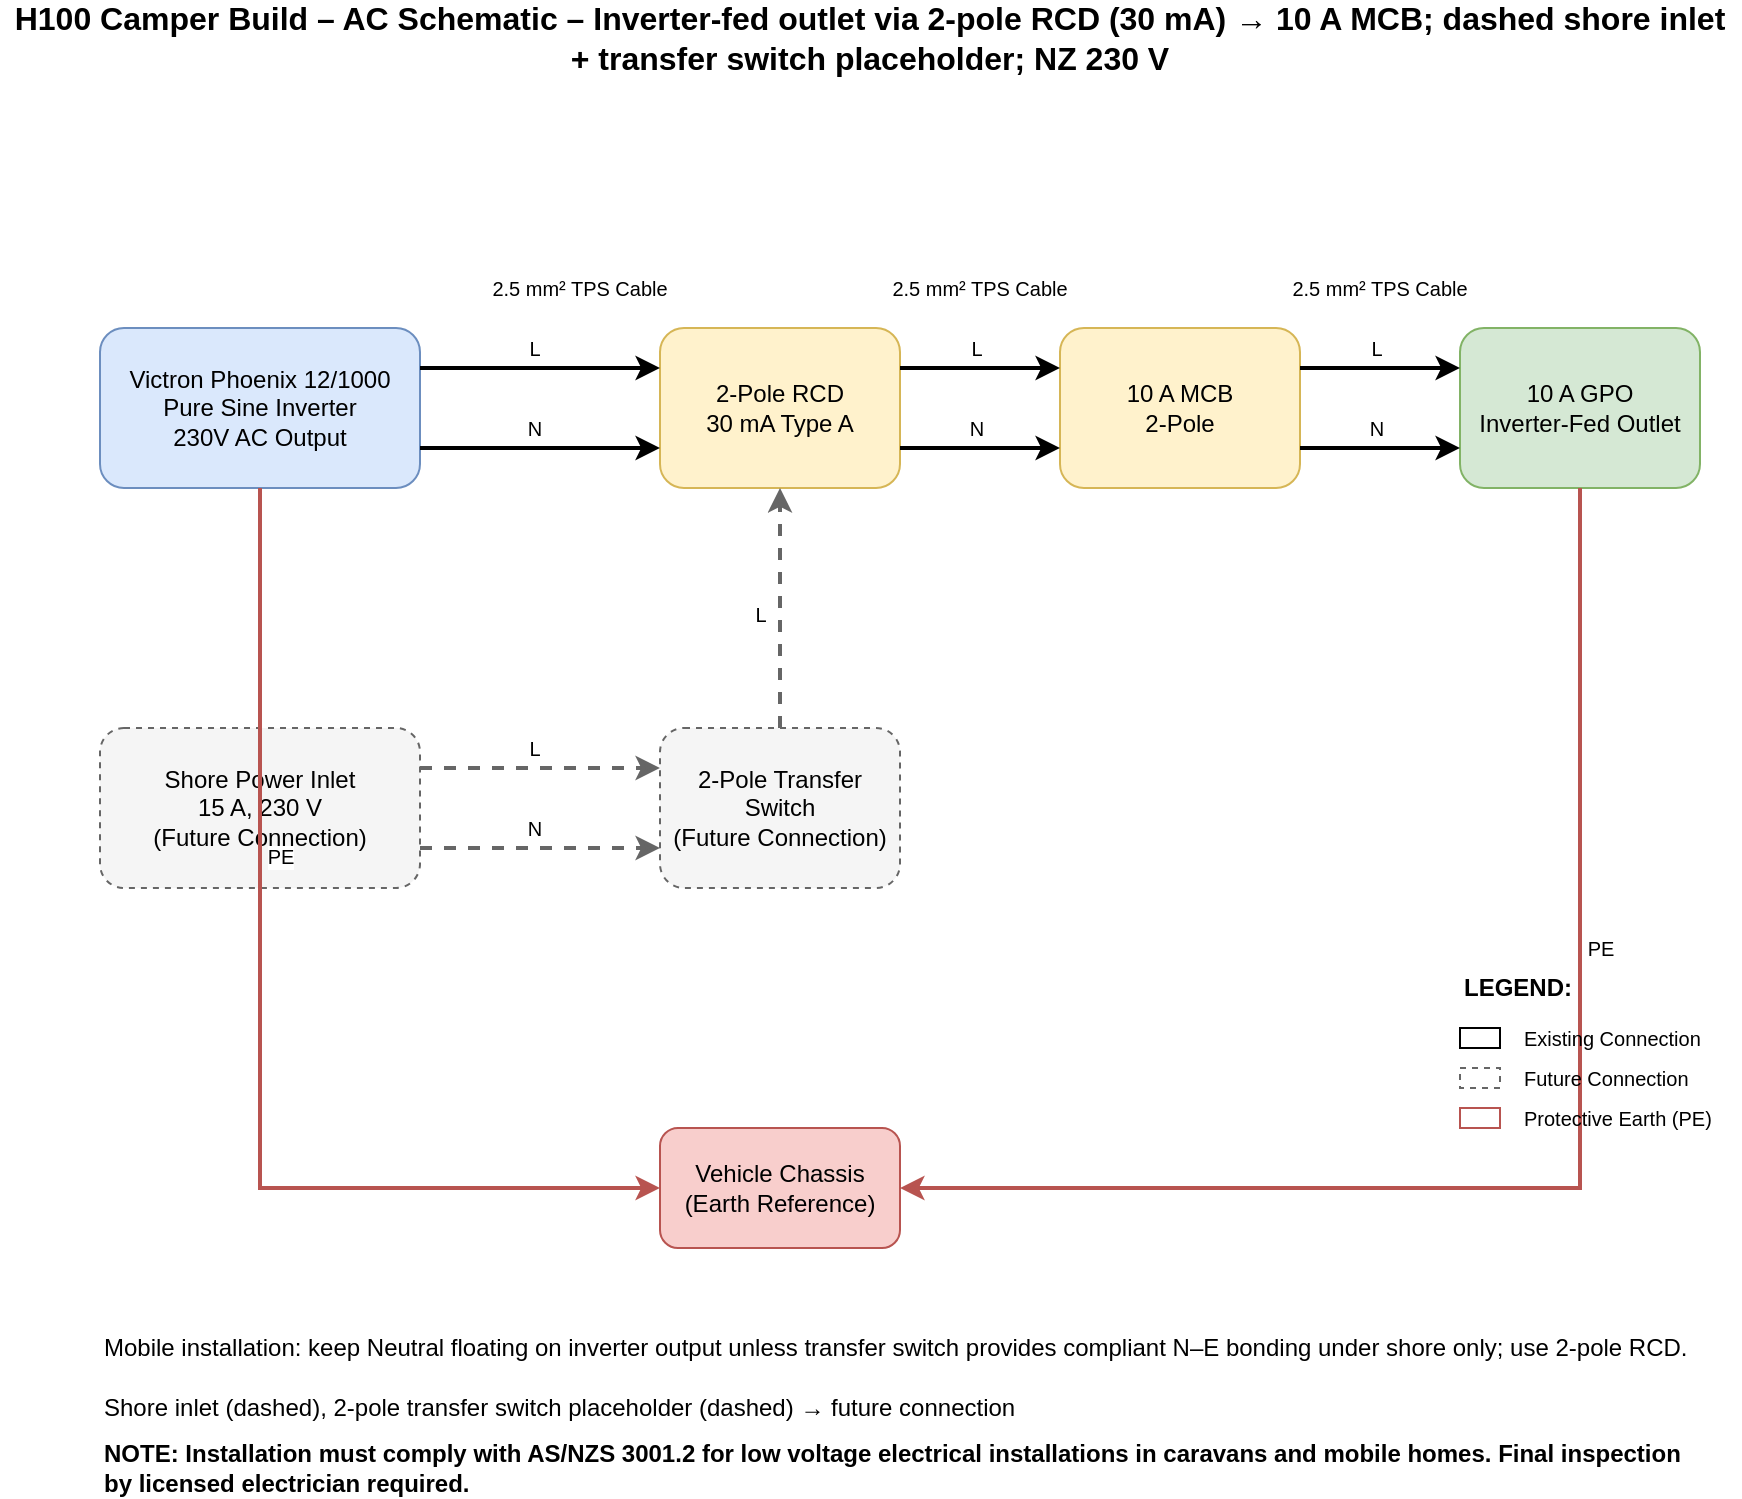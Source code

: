 <mxfile version="15.8.6" type="device">
  <diagram id="ac_schematic_diagram" name="AC Schematic">
    <mxGraphModel dx="1422" dy="798" grid="1" gridSize="10" guides="1" tooltips="1" connect="1" arrows="1" fold="1" page="1" pageScale="1" pageWidth="1169" pageHeight="827" background="#ffffff" math="0" shadow="0">
      <root>
        <mxCell id="0" />
        <mxCell id="1" parent="0" />
        
        <!-- Title Block -->
        <mxCell id="title_block" value="H100 Camper Build – AC Schematic – Inverter-fed outlet via 2-pole RCD (30 mA) → 10 A MCB; dashed shore inlet + transfer switch placeholder; NZ 230 V" style="text;html=1;strokeColor=none;fillColor=none;align=center;verticalAlign=middle;whiteSpace=wrap;rounded=0;fontSize=16;fontStyle=1" vertex="1" parent="1">
          <mxGeometry x="150" y="40" width="870" height="30" as="geometry" />
        </mxCell>
        
        <!-- Inverter -->
        <mxCell id="inverter" value="Victron Phoenix 12/1000&#xa;Pure Sine Inverter&#xa;230V AC Output" style="rounded=1;whiteSpace=wrap;html=1;fillColor=#dae8fc;strokeColor=#6c8ebf;align=center;fontSize=12;" vertex="1" parent="1">
          <mxGeometry x="200" y="200" width="160" height="80" as="geometry" />
        </mxCell>
        
        <!-- RCD -->
        <mxCell id="rcd" value="2-Pole RCD&#xa;30 mA Type A" style="rounded=1;whiteSpace=wrap;html=1;fillColor=#fff2cc;strokeColor=#d6b656;align=center;fontSize=12;" vertex="1" parent="1">
          <mxGeometry x="480" y="200" width="120" height="80" as="geometry" />
        </mxCell>
        
        <!-- MCB -->
        <mxCell id="mcb" value="10 A MCB&#xa;2-Pole" style="rounded=1;whiteSpace=wrap;html=1;fillColor=#fff2cc;strokeColor=#d6b656;align=center;fontSize=12;" vertex="1" parent="1">
          <mxGeometry x="680" y="200" width="120" height="80" as="geometry" />
        </mxCell>
        
        <!-- Outlet -->
        <mxCell id="outlet" value="10 A GPO&#xa;Inverter-Fed Outlet" style="rounded=1;whiteSpace=wrap;html=1;fillColor=#d5e8d4;strokeColor=#82b366;align=center;fontSize=12;" vertex="1" parent="1">
          <mxGeometry x="880" y="200" width="120" height="80" as="geometry" />
        </mxCell>
        
        <!-- Shore Power Inlet (Dashed) -->
        <mxCell id="shore_inlet" value="Shore Power Inlet&#xa;15 A, 230 V&#xa;(Future Connection)" style="rounded=1;whiteSpace=wrap;html=1;fillColor=#f5f5f5;strokeColor=#666666;align=center;fontSize=12;dashed=1;" vertex="1" parent="1">
          <mxGeometry x="200" y="400" width="160" height="80" as="geometry" />
        </mxCell>
        
        <!-- Transfer Switch (Dashed) -->
        <mxCell id="transfer_switch" value="2-Pole Transfer Switch&#xa;(Future Connection)" style="rounded=1;whiteSpace=wrap;html=1;fillColor=#f5f5f5;strokeColor=#666666;align=center;fontSize=12;dashed=1;" vertex="1" parent="1">
          <mxGeometry x="480" y="400" width="120" height="80" as="geometry" />
        </mxCell>
        
        <!-- Vehicle Chassis -->
        <mxCell id="chassis" value="Vehicle Chassis&#xa;(Earth Reference)" style="rounded=1;whiteSpace=wrap;html=1;fillColor=#f8cecc;strokeColor=#b85450;align=center;fontSize=12;" vertex="1" parent="1">
          <mxGeometry x="480" y="600" width="120" height="60" as="geometry" />
        </mxCell>
        
        <!-- Connections - Inverter to RCD -->
        <mxCell id="inv_to_rcd_l" value="L" style="endArrow=classic;html=1;rounded=0;exitX=1;exitY=0.25;exitDx=0;exitDy=0;entryX=0;entryY=0.25;entryDx=0;entryDy=0;strokeWidth=2;fillColor=#dae8fc;strokeColor=#000000;fontSize=10;" edge="1" parent="1" source="inverter" target="rcd">
          <mxGeometry x="-0.053" y="10" width="50" height="50" relative="1" as="geometry">
            <mxPoint x="380" y="220" as="sourcePoint" />
            <mxPoint x="430" y="170" as="targetPoint" />
            <mxPoint as="offset" />
          </mxGeometry>
        </mxCell>
        <mxCell id="inv_to_rcd_n" value="N" style="endArrow=classic;html=1;rounded=0;exitX=1;exitY=0.75;exitDx=0;exitDy=0;entryX=0;entryY=0.75;entryDx=0;entryDy=0;strokeWidth=2;fillColor=#dae8fc;strokeColor=#000000;fontSize=10;" edge="1" parent="1" source="inverter" target="rcd">
          <mxGeometry x="-0.053" y="10" width="50" height="50" relative="1" as="geometry">
            <mxPoint x="370" y="230" as="sourcePoint" />
            <mxPoint x="490" y="230" as="targetPoint" />
            <mxPoint as="offset" />
          </mxGeometry>
        </mxCell>
        <mxCell id="cable_label_1" value="2.5 mm² TPS Cable" style="text;html=1;strokeColor=none;fillColor=none;align=center;verticalAlign=middle;whiteSpace=wrap;rounded=0;fontSize=10;" vertex="1" parent="1">
          <mxGeometry x="390" y="170" width="100" height="20" as="geometry" />
        </mxCell>
        
        <!-- Connections - RCD to MCB -->
        <mxCell id="rcd_to_mcb_l" value="L" style="endArrow=classic;html=1;rounded=0;exitX=1;exitY=0.25;exitDx=0;exitDy=0;entryX=0;entryY=0.25;entryDx=0;entryDy=0;strokeWidth=2;fillColor=#dae8fc;strokeColor=#000000;fontSize=10;" edge="1" parent="1" source="rcd" target="mcb">
          <mxGeometry x="-0.053" y="10" width="50" height="50" relative="1" as="geometry">
            <mxPoint x="600" y="220" as="sourcePoint" />
            <mxPoint x="680" y="220" as="targetPoint" />
            <mxPoint as="offset" />
          </mxGeometry>
        </mxCell>
        <mxCell id="rcd_to_mcb_n" value="N" style="endArrow=classic;html=1;rounded=0;exitX=1;exitY=0.75;exitDx=0;exitDy=0;entryX=0;entryY=0.75;entryDx=0;entryDy=0;strokeWidth=2;fillColor=#dae8fc;strokeColor=#000000;fontSize=10;" edge="1" parent="1" source="rcd" target="mcb">
          <mxGeometry x="-0.053" y="10" width="50" height="50" relative="1" as="geometry">
            <mxPoint x="600" y="260" as="sourcePoint" />
            <mxPoint x="680" y="260" as="targetPoint" />
            <mxPoint as="offset" />
          </mxGeometry>
        </mxCell>
        <mxCell id="cable_label_2" value="2.5 mm² TPS Cable" style="text;html=1;strokeColor=none;fillColor=none;align=center;verticalAlign=middle;whiteSpace=wrap;rounded=0;fontSize=10;" vertex="1" parent="1">
          <mxGeometry x="590" y="170" width="100" height="20" as="geometry" />
        </mxCell>
        
        <!-- Connections - MCB to Outlet -->
        <mxCell id="mcb_to_outlet_l" value="L" style="endArrow=classic;html=1;rounded=0;exitX=1;exitY=0.25;exitDx=0;exitDy=0;entryX=0;entryY=0.25;entryDx=0;entryDy=0;strokeWidth=2;fillColor=#dae8fc;strokeColor=#000000;fontSize=10;" edge="1" parent="1" source="mcb" target="outlet">
          <mxGeometry x="-0.053" y="10" width="50" height="50" relative="1" as="geometry">
            <mxPoint x="800" y="220" as="sourcePoint" />
            <mxPoint x="880" y="220" as="targetPoint" />
            <mxPoint as="offset" />
          </mxGeometry>
        </mxCell>
        <mxCell id="mcb_to_outlet_n" value="N" style="endArrow=classic;html=1;rounded=0;exitX=1;exitY=0.75;exitDx=0;exitDy=0;entryX=0;entryY=0.75;entryDx=0;entryDy=0;strokeWidth=2;fillColor=#dae8fc;strokeColor=#000000;fontSize=10;" edge="1" parent="1" source="mcb" target="outlet">
          <mxGeometry x="-0.053" y="10" width="50" height="50" relative="1" as="geometry">
            <mxPoint x="800" y="260" as="sourcePoint" />
            <mxPoint x="880" y="260" as="targetPoint" />
            <mxPoint as="offset" />
          </mxGeometry>
        </mxCell>
        <mxCell id="cable_label_3" value="2.5 mm² TPS Cable" style="text;html=1;strokeColor=none;fillColor=none;align=center;verticalAlign=middle;whiteSpace=wrap;rounded=0;fontSize=10;" vertex="1" parent="1">
          <mxGeometry x="790" y="170" width="100" height="20" as="geometry" />
        </mxCell>
        
        <!-- Earth Connections -->
        <mxCell id="earth_inv_to_chassis" value="PE" style="endArrow=classic;html=1;rounded=0;exitX=0.5;exitY=1;exitDx=0;exitDy=0;entryX=0;entryY=0.5;entryDx=0;entryDy=0;strokeWidth=2;fillColor=#f8cecc;strokeColor=#b85450;fontSize=10;" edge="1" parent="1" source="inverter" target="chassis">
          <mxGeometry x="-0.333" y="10" width="50" height="50" relative="1" as="geometry">
            <mxPoint x="280" y="290" as="sourcePoint" />
            <mxPoint x="280" y="630" as="targetPoint" />
            <Array as="points">
              <mxPoint x="280" y="630" />
            </Array>
            <mxPoint as="offset" />
          </mxGeometry>
        </mxCell>
        <mxCell id="earth_outlet_to_chassis" value="PE" style="endArrow=classic;html=1;rounded=0;exitX=0.5;exitY=1;exitDx=0;exitDy=0;entryX=1;entryY=0.5;entryDx=0;entryDy=0;strokeWidth=2;fillColor=#f8cecc;strokeColor=#b85450;fontSize=10;" edge="1" parent="1" source="outlet" target="chassis">
          <mxGeometry x="-0.333" y="10" width="50" height="50" relative="1" as="geometry">
            <mxPoint x="940" y="290" as="sourcePoint" />
            <mxPoint x="940" y="630" as="targetPoint" />
            <Array as="points">
              <mxPoint x="940" y="630" />
            </Array>
            <mxPoint as="offset" />
          </mxGeometry>
        </mxCell>
        
        <!-- Shore Power to Transfer Switch (Dashed) -->
        <mxCell id="shore_to_transfer_l" value="L" style="endArrow=classic;html=1;rounded=0;exitX=1;exitY=0.25;exitDx=0;exitDy=0;entryX=0;entryY=0.25;entryDx=0;entryDy=0;strokeWidth=2;fillColor=#f5f5f5;strokeColor=#666666;fontSize=10;dashed=1;" edge="1" parent="1" source="shore_inlet" target="transfer_switch">
          <mxGeometry x="-0.053" y="10" width="50" height="50" relative="1" as="geometry">
            <mxPoint x="370" y="420" as="sourcePoint" />
            <mxPoint x="490" y="420" as="targetPoint" />
            <mxPoint as="offset" />
          </mxGeometry>
        </mxCell>
        <mxCell id="shore_to_transfer_n" value="N" style="endArrow=classic;html=1;rounded=0;exitX=1;exitY=0.75;exitDx=0;exitDy=0;entryX=0;entryY=0.75;entryDx=0;entryDy=0;strokeWidth=2;fillColor=#f5f5f5;strokeColor=#666666;fontSize=10;dashed=1;" edge="1" parent="1" source="shore_inlet" target="transfer_switch">
          <mxGeometry x="-0.053" y="10" width="50" height="50" relative="1" as="geometry">
            <mxPoint x="370" y="460" as="sourcePoint" />
            <mxPoint x="490" y="460" as="targetPoint" />
            <mxPoint as="offset" />
          </mxGeometry>
        </mxCell>
        
        <!-- Transfer Switch to RCD (Dashed) -->
        <mxCell id="transfer_to_rcd_l" value="L" style="endArrow=classic;html=1;rounded=0;exitX=0.5;exitY=0;exitDx=0;exitDy=0;entryX=0.5;entryY=1;entryDx=0;entryDy=0;strokeWidth=2;fillColor=#f5f5f5;strokeColor=#666666;fontSize=10;dashed=1;" edge="1" parent="1" source="transfer_switch" target="rcd">
          <mxGeometry x="-0.053" y="10" width="50" height="50" relative="1" as="geometry">
            <mxPoint x="540" y="390" as="sourcePoint" />
            <mxPoint x="540" y="290" as="targetPoint" />
            <mxPoint as="offset" />
          </mxGeometry>
        </mxCell>
        
        <!-- Notes -->
        <mxCell id="note_1" value="Mobile installation: keep Neutral floating on inverter output unless transfer switch provides compliant N–E bonding under shore only; use 2-pole RCD." style="text;html=1;strokeColor=none;fillColor=none;align=left;verticalAlign=middle;whiteSpace=wrap;rounded=0;fontSize=12;" vertex="1" parent="1">
          <mxGeometry x="200" y="700" width="800" height="20" as="geometry" />
        </mxCell>
        <mxCell id="note_2" value="Shore inlet (dashed), 2-pole transfer switch placeholder (dashed) → future connection" style="text;html=1;strokeColor=none;fillColor=none;align=left;verticalAlign=middle;whiteSpace=wrap;rounded=0;fontSize=12;" vertex="1" parent="1">
          <mxGeometry x="200" y="730" width="800" height="20" as="geometry" />
        </mxCell>
        <mxCell id="note_3" value="NOTE: Installation must comply with AS/NZS 3001.2 for low voltage electrical installations in caravans and mobile homes. Final inspection by licensed electrician required." style="text;html=1;strokeColor=none;fillColor=none;align=left;verticalAlign=middle;whiteSpace=wrap;rounded=0;fontSize=12;fontStyle=1" vertex="1" parent="1">
          <mxGeometry x="200" y="760" width="800" height="20" as="geometry" />
        </mxCell>
        
        <!-- Legend -->
        <mxCell id="legend_title" value="LEGEND:" style="text;html=1;strokeColor=none;fillColor=none;align=left;verticalAlign=middle;whiteSpace=wrap;rounded=0;fontSize=12;fontStyle=1" vertex="1" parent="1">
          <mxGeometry x="880" y="520" width="100" height="20" as="geometry" />
        </mxCell>
        <mxCell id="legend_1" value="" style="rounded=0;whiteSpace=wrap;html=1;fillColor=none;strokeColor=#000000;" vertex="1" parent="1">
          <mxGeometry x="880" y="550" width="20" height="10" as="geometry" />
        </mxCell>
        <mxCell id="legend_1_text" value="Existing Connection" style="text;html=1;strokeColor=none;fillColor=none;align=left;verticalAlign=middle;whiteSpace=wrap;rounded=0;fontSize=10;" vertex="1" parent="1">
          <mxGeometry x="910" y="545" width="100" height="20" as="geometry" />
        </mxCell>
        <mxCell id="legend_2" value="" style="rounded=0;whiteSpace=wrap;html=1;fillColor=none;strokeColor=#666666;dashed=1;" vertex="1" parent="1">
          <mxGeometry x="880" y="570" width="20" height="10" as="geometry" />
        </mxCell>
        <mxCell id="legend_2_text" value="Future Connection" style="text;html=1;strokeColor=none;fillColor=none;align=left;verticalAlign=middle;whiteSpace=wrap;rounded=0;fontSize=10;" vertex="1" parent="1">
          <mxGeometry x="910" y="565" width="100" height="20" as="geometry" />
        </mxCell>
        <mxCell id="legend_3" value="" style="rounded=0;whiteSpace=wrap;html=1;fillColor=none;strokeColor=#b85450;" vertex="1" parent="1">
          <mxGeometry x="880" y="590" width="20" height="10" as="geometry" />
        </mxCell>
        <mxCell id="legend_3_text" value="Protective Earth (PE)" style="text;html=1;strokeColor=none;fillColor=none;align=left;verticalAlign=middle;whiteSpace=wrap;rounded=0;fontSize=10;" vertex="1" parent="1">
          <mxGeometry x="910" y="585" width="100" height="20" as="geometry" />
        </mxCell>
        
      </root>
    </mxGraphModel>
  </diagram>
</mxfile>
